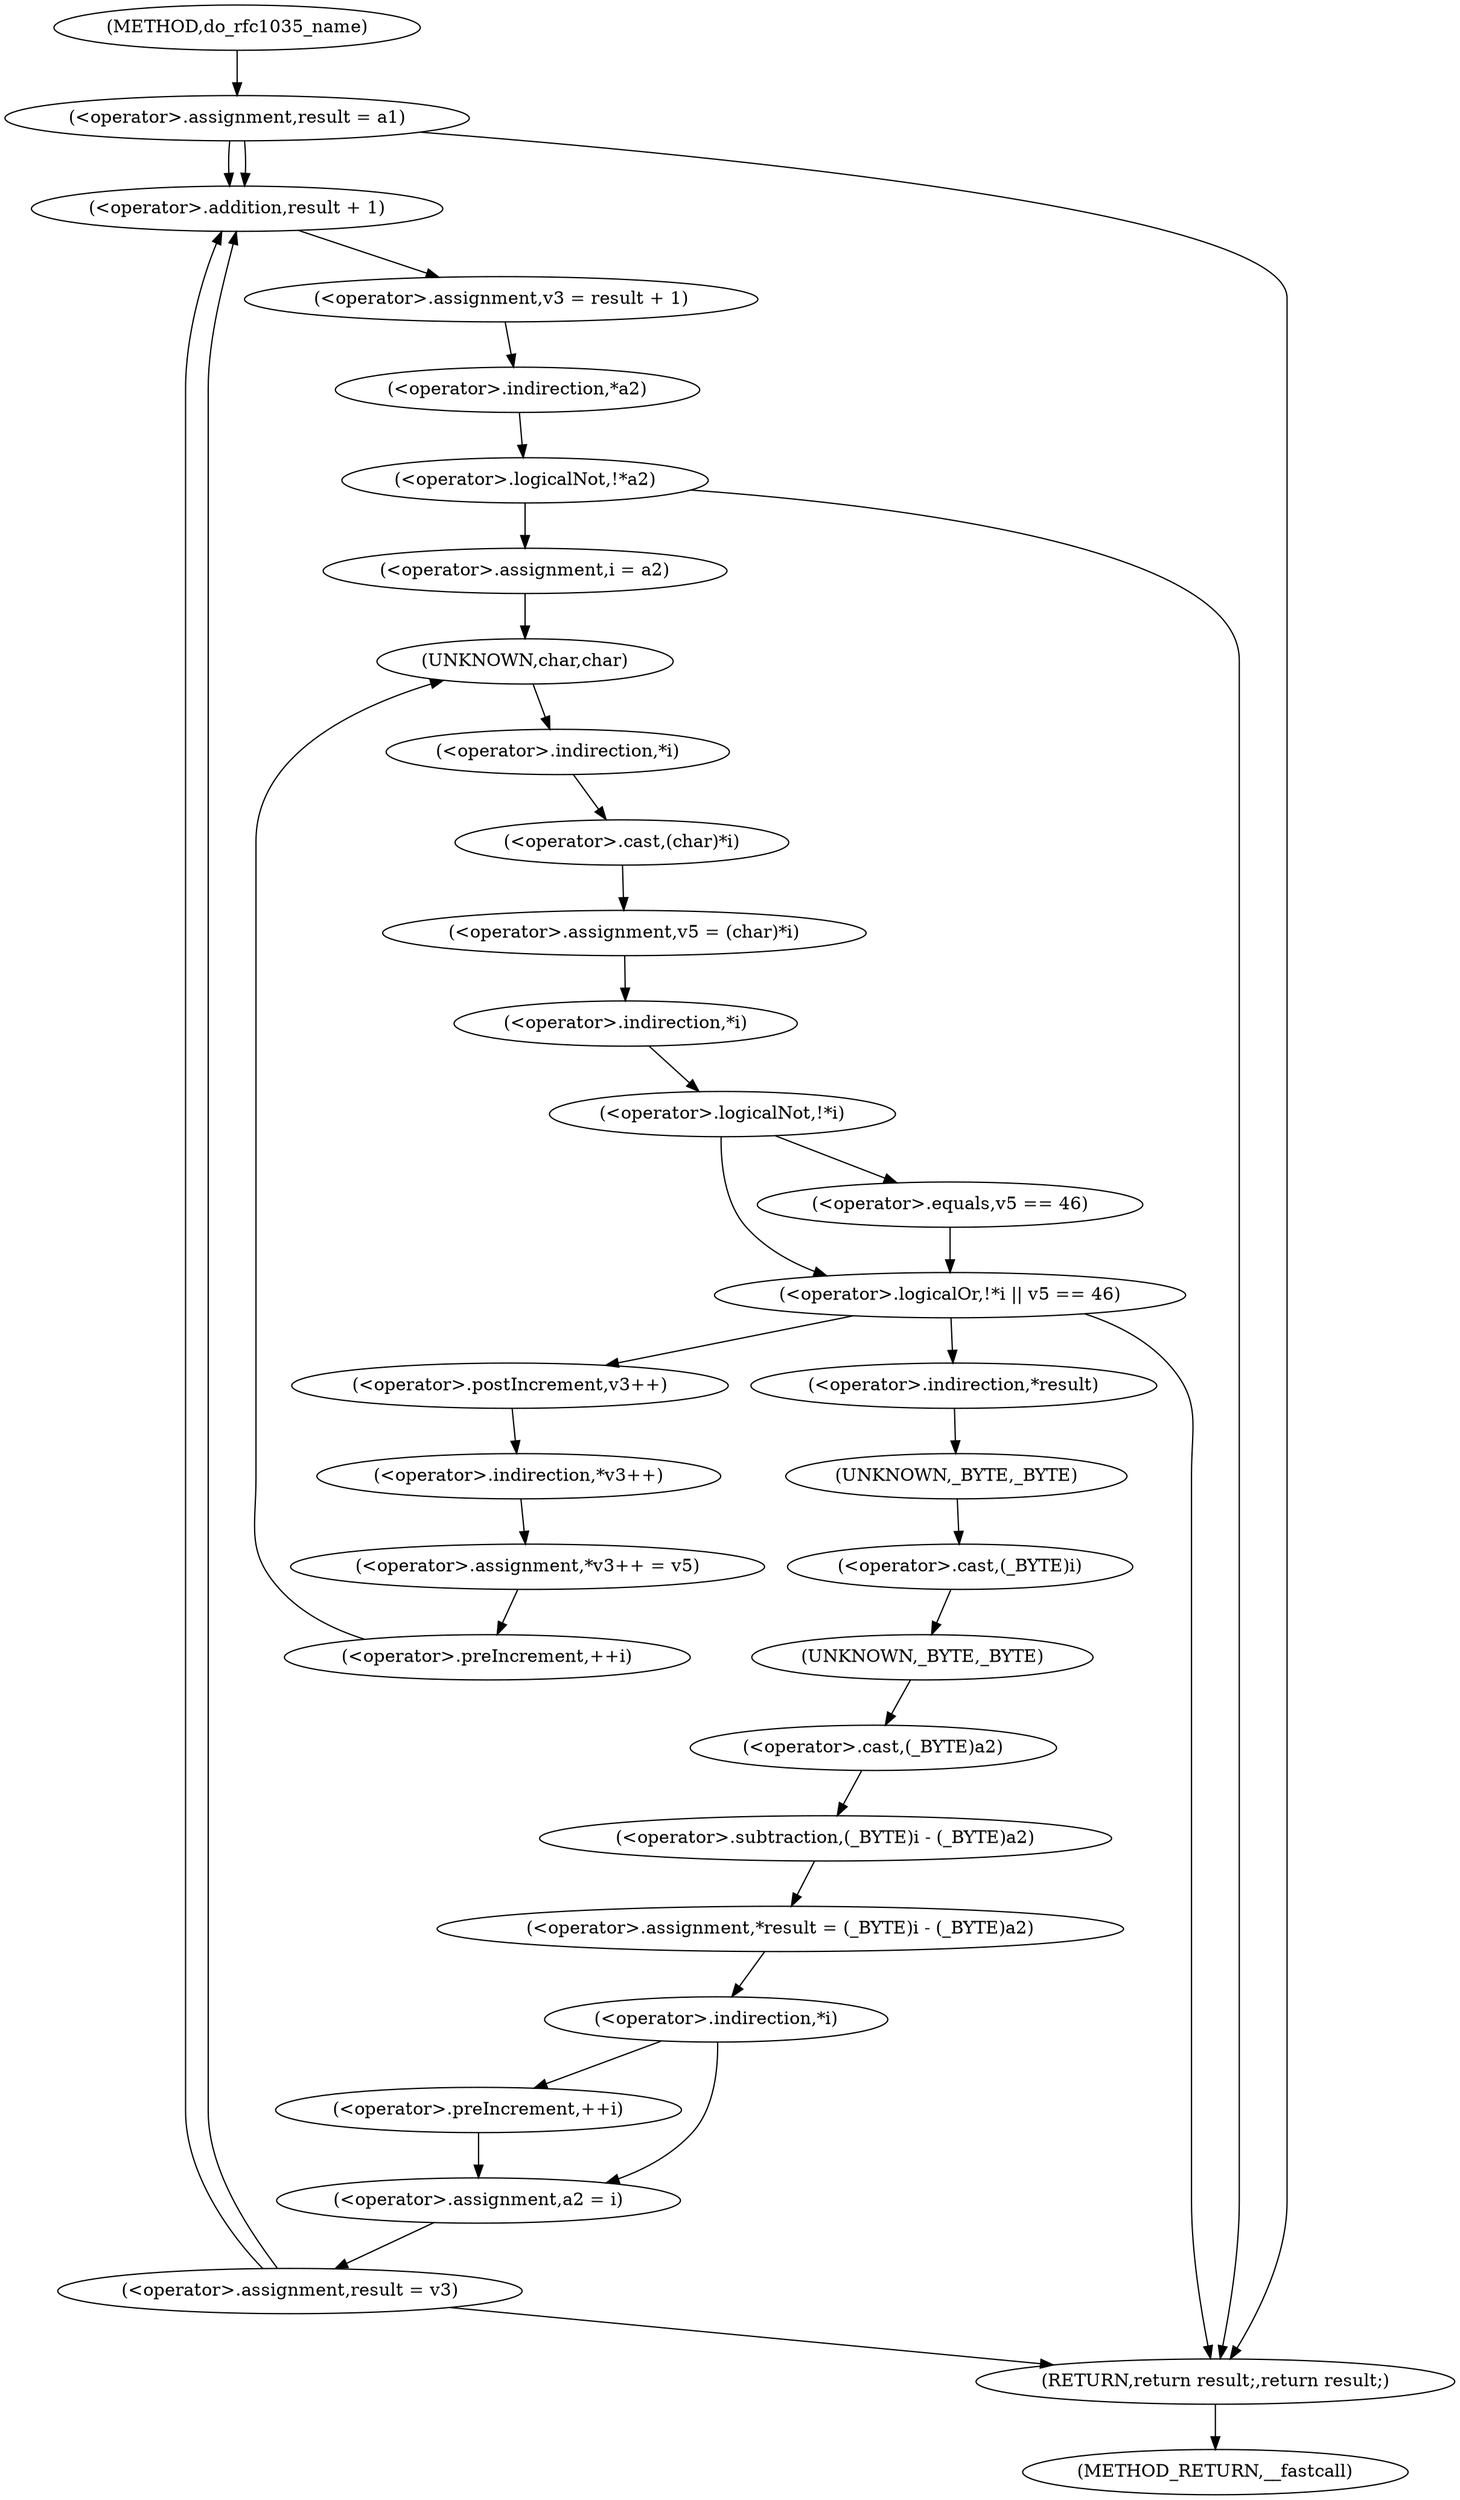 digraph do_rfc1035_name {  
"1000114" [label = "(<operator>.assignment,result = a1)" ]
"1000118" [label = "(<operator>.assignment,result = v3)" ]
"1000122" [label = "(<operator>.assignment,v3 = result + 1)" ]
"1000124" [label = "(<operator>.addition,result + 1)" ]
"1000128" [label = "(<operator>.logicalNot,!*a2)" ]
"1000129" [label = "(<operator>.indirection,*a2)" ]
"1000133" [label = "(<operator>.assignment,i = a2)" ]
"1000136" [label = "(<operator>.preIncrement,++i)" ]
"1000139" [label = "(<operator>.assignment,v5 = (char)*i)" ]
"1000141" [label = "(<operator>.cast,(char)*i)" ]
"1000142" [label = "(UNKNOWN,char,char)" ]
"1000143" [label = "(<operator>.indirection,*i)" ]
"1000146" [label = "(<operator>.logicalOr,!*i || v5 == 46)" ]
"1000147" [label = "(<operator>.logicalNot,!*i)" ]
"1000148" [label = "(<operator>.indirection,*i)" ]
"1000150" [label = "(<operator>.equals,v5 == 46)" ]
"1000154" [label = "(<operator>.assignment,*v3++ = v5)" ]
"1000155" [label = "(<operator>.indirection,*v3++)" ]
"1000156" [label = "(<operator>.postIncrement,v3++)" ]
"1000159" [label = "(<operator>.assignment,*result = (_BYTE)i - (_BYTE)a2)" ]
"1000160" [label = "(<operator>.indirection,*result)" ]
"1000162" [label = "(<operator>.subtraction,(_BYTE)i - (_BYTE)a2)" ]
"1000163" [label = "(<operator>.cast,(_BYTE)i)" ]
"1000164" [label = "(UNKNOWN,_BYTE,_BYTE)" ]
"1000166" [label = "(<operator>.cast,(_BYTE)a2)" ]
"1000167" [label = "(UNKNOWN,_BYTE,_BYTE)" ]
"1000170" [label = "(<operator>.indirection,*i)" ]
"1000172" [label = "(<operator>.preIncrement,++i)" ]
"1000174" [label = "(<operator>.assignment,a2 = i)" ]
"1000177" [label = "(RETURN,return result;,return result;)" ]
"1000105" [label = "(METHOD,do_rfc1035_name)" ]
"1000179" [label = "(METHOD_RETURN,__fastcall)" ]
  "1000114" -> "1000124" 
  "1000114" -> "1000124" 
  "1000114" -> "1000177" 
  "1000118" -> "1000124" 
  "1000118" -> "1000124" 
  "1000118" -> "1000177" 
  "1000122" -> "1000129" 
  "1000124" -> "1000122" 
  "1000128" -> "1000177" 
  "1000128" -> "1000133" 
  "1000129" -> "1000128" 
  "1000133" -> "1000142" 
  "1000136" -> "1000142" 
  "1000139" -> "1000148" 
  "1000141" -> "1000139" 
  "1000142" -> "1000143" 
  "1000143" -> "1000141" 
  "1000146" -> "1000160" 
  "1000146" -> "1000177" 
  "1000146" -> "1000156" 
  "1000147" -> "1000146" 
  "1000147" -> "1000150" 
  "1000148" -> "1000147" 
  "1000150" -> "1000146" 
  "1000154" -> "1000136" 
  "1000155" -> "1000154" 
  "1000156" -> "1000155" 
  "1000159" -> "1000170" 
  "1000160" -> "1000164" 
  "1000162" -> "1000159" 
  "1000163" -> "1000167" 
  "1000164" -> "1000163" 
  "1000166" -> "1000162" 
  "1000167" -> "1000166" 
  "1000170" -> "1000172" 
  "1000170" -> "1000174" 
  "1000172" -> "1000174" 
  "1000174" -> "1000118" 
  "1000177" -> "1000179" 
  "1000105" -> "1000114" 
}
